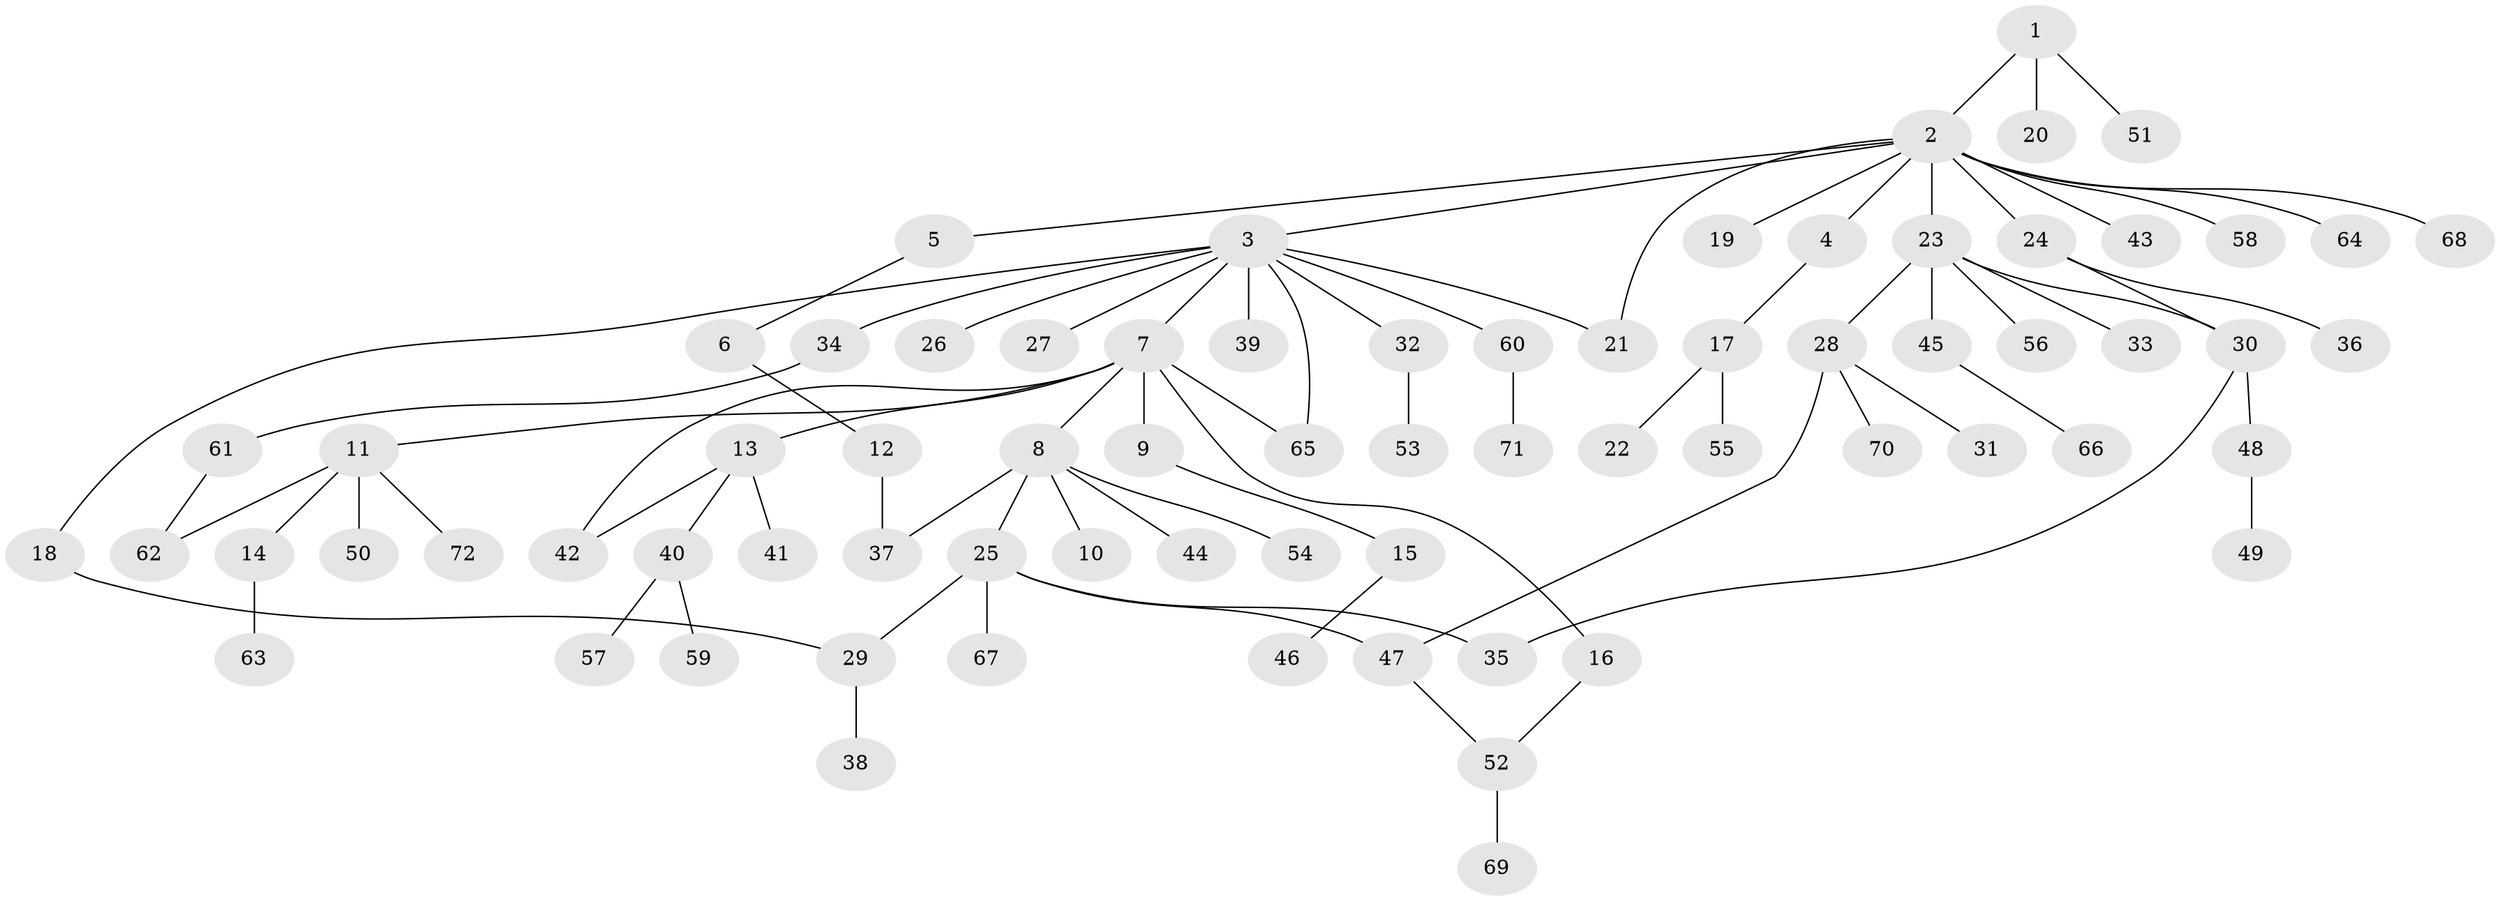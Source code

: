 // Generated by graph-tools (version 1.1) at 2025/01/03/09/25 03:01:44]
// undirected, 72 vertices, 81 edges
graph export_dot {
graph [start="1"]
  node [color=gray90,style=filled];
  1;
  2;
  3;
  4;
  5;
  6;
  7;
  8;
  9;
  10;
  11;
  12;
  13;
  14;
  15;
  16;
  17;
  18;
  19;
  20;
  21;
  22;
  23;
  24;
  25;
  26;
  27;
  28;
  29;
  30;
  31;
  32;
  33;
  34;
  35;
  36;
  37;
  38;
  39;
  40;
  41;
  42;
  43;
  44;
  45;
  46;
  47;
  48;
  49;
  50;
  51;
  52;
  53;
  54;
  55;
  56;
  57;
  58;
  59;
  60;
  61;
  62;
  63;
  64;
  65;
  66;
  67;
  68;
  69;
  70;
  71;
  72;
  1 -- 2;
  1 -- 20;
  1 -- 51;
  2 -- 3;
  2 -- 4;
  2 -- 5;
  2 -- 19;
  2 -- 21;
  2 -- 23;
  2 -- 24;
  2 -- 43;
  2 -- 58;
  2 -- 64;
  2 -- 68;
  3 -- 7;
  3 -- 18;
  3 -- 21;
  3 -- 26;
  3 -- 27;
  3 -- 32;
  3 -- 34;
  3 -- 39;
  3 -- 60;
  3 -- 65;
  4 -- 17;
  5 -- 6;
  6 -- 12;
  7 -- 8;
  7 -- 9;
  7 -- 11;
  7 -- 13;
  7 -- 16;
  7 -- 42;
  7 -- 65;
  8 -- 10;
  8 -- 25;
  8 -- 37;
  8 -- 44;
  8 -- 54;
  9 -- 15;
  11 -- 14;
  11 -- 50;
  11 -- 62;
  11 -- 72;
  12 -- 37;
  13 -- 40;
  13 -- 41;
  13 -- 42;
  14 -- 63;
  15 -- 46;
  16 -- 52;
  17 -- 22;
  17 -- 55;
  18 -- 29;
  23 -- 28;
  23 -- 30;
  23 -- 33;
  23 -- 45;
  23 -- 56;
  24 -- 30;
  24 -- 36;
  25 -- 29;
  25 -- 35;
  25 -- 47;
  25 -- 67;
  28 -- 31;
  28 -- 47;
  28 -- 70;
  29 -- 38;
  30 -- 35;
  30 -- 48;
  32 -- 53;
  34 -- 61;
  40 -- 57;
  40 -- 59;
  45 -- 66;
  47 -- 52;
  48 -- 49;
  52 -- 69;
  60 -- 71;
  61 -- 62;
}
